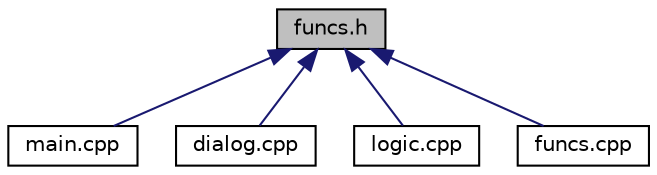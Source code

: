 digraph "funcs.h"
{
 // LATEX_PDF_SIZE
  edge [fontname="Helvetica",fontsize="10",labelfontname="Helvetica",labelfontsize="10"];
  node [fontname="Helvetica",fontsize="10",shape=record];
  Node1 [label="funcs.h",height=0.2,width=0.4,color="black", fillcolor="grey75", style="filled", fontcolor="black",tooltip="Заголовочный файл, содержащий функции для поиска слова в строке"];
  Node1 -> Node2 [dir="back",color="midnightblue",fontsize="10",style="solid",fontname="Helvetica"];
  Node2 [label="main.cpp",height=0.2,width=0.4,color="black", fillcolor="white", style="filled",URL="$main_8cpp_source.html",tooltip=" "];
  Node1 -> Node3 [dir="back",color="midnightblue",fontsize="10",style="solid",fontname="Helvetica"];
  Node3 [label="dialog.cpp",height=0.2,width=0.4,color="black", fillcolor="white", style="filled",URL="$dialog_8cpp_source.html",tooltip=" "];
  Node1 -> Node4 [dir="back",color="midnightblue",fontsize="10",style="solid",fontname="Helvetica"];
  Node4 [label="logic.cpp",height=0.2,width=0.4,color="black", fillcolor="white", style="filled",URL="$logic_8cpp_source.html",tooltip=" "];
  Node1 -> Node5 [dir="back",color="midnightblue",fontsize="10",style="solid",fontname="Helvetica"];
  Node5 [label="funcs.cpp",height=0.2,width=0.4,color="black", fillcolor="white", style="filled",URL="$funcs_8cpp_source.html",tooltip=" "];
}
